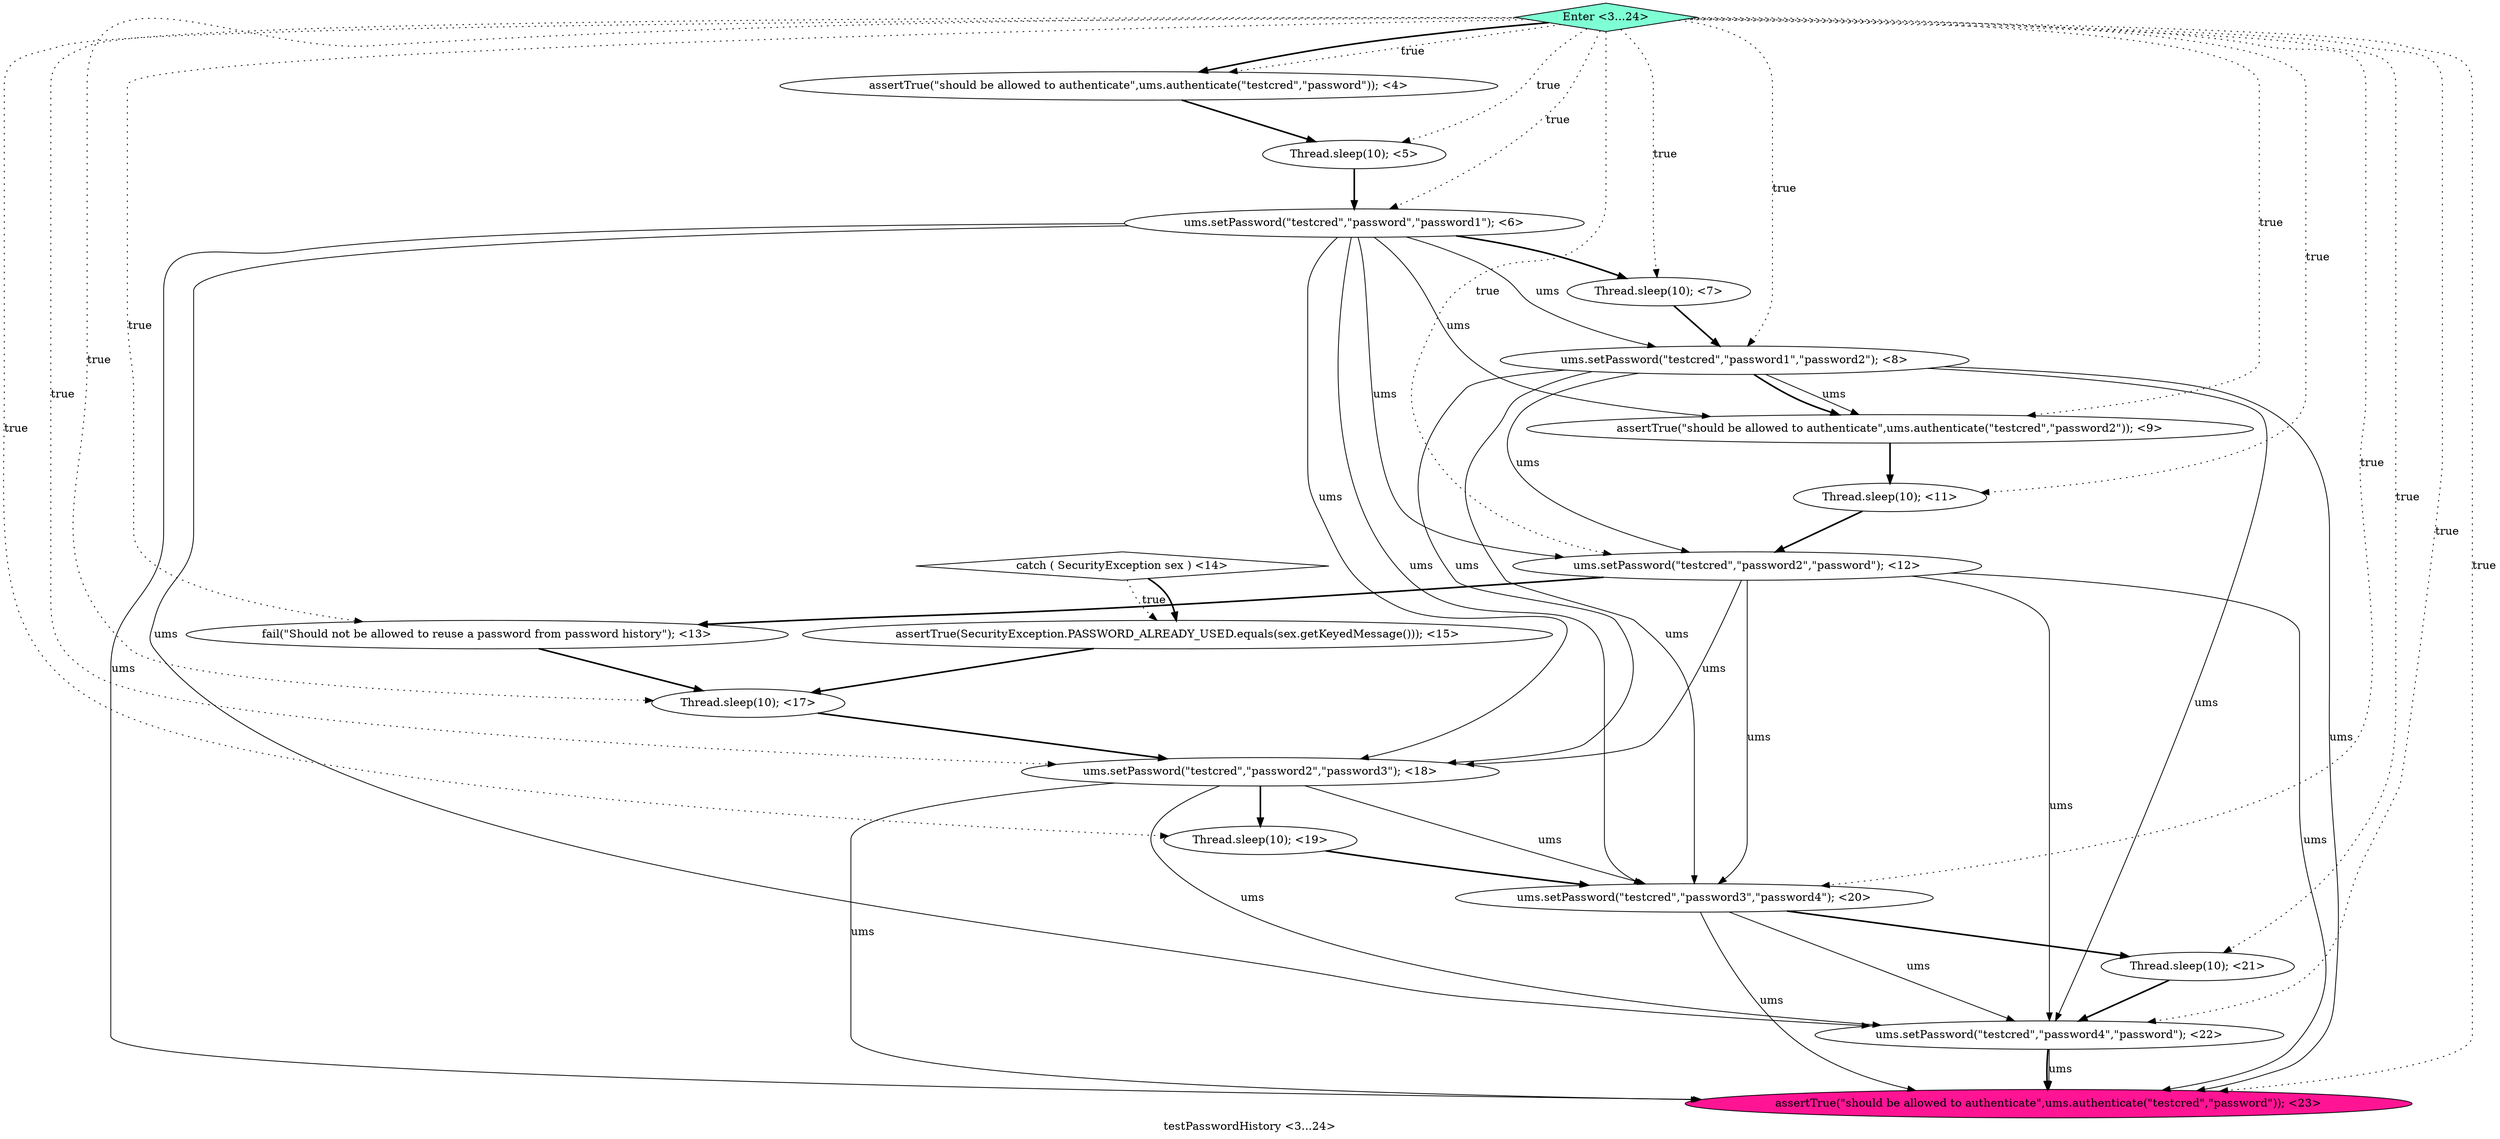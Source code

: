 digraph PDG {
label = "testPasswordHistory <3...24>";
0.13 [style = filled, label = "Thread.sleep(10); <19>", fillcolor = white, shape = ellipse];
0.10 [style = filled, label = "assertTrue(SecurityException.PASSWORD_ALREADY_USED.equals(sex.getKeyedMessage())); <15>", fillcolor = white, shape = ellipse];
0.5 [style = filled, label = "assertTrue(\"should be allowed to authenticate\",ums.authenticate(\"testcred\",\"password2\")); <9>", fillcolor = white, shape = ellipse];
0.9 [style = filled, label = "catch ( SecurityException sex ) <14>", fillcolor = white, shape = diamond];
0.15 [style = filled, label = "Thread.sleep(10); <21>", fillcolor = white, shape = ellipse];
0.14 [style = filled, label = "ums.setPassword(\"testcred\",\"password3\",\"password4\"); <20>", fillcolor = white, shape = ellipse];
0.11 [style = filled, label = "Thread.sleep(10); <17>", fillcolor = white, shape = ellipse];
0.8 [style = filled, label = "fail(\"Should not be allowed to reuse a password from password history\"); <13>", fillcolor = white, shape = ellipse];
0.7 [style = filled, label = "ums.setPassword(\"testcred\",\"password2\",\"password\"); <12>", fillcolor = white, shape = ellipse];
0.1 [style = filled, label = "Thread.sleep(10); <5>", fillcolor = white, shape = ellipse];
0.6 [style = filled, label = "Thread.sleep(10); <11>", fillcolor = white, shape = ellipse];
0.16 [style = filled, label = "ums.setPassword(\"testcred\",\"password4\",\"password\"); <22>", fillcolor = white, shape = ellipse];
0.18 [style = filled, label = "Enter <3...24>", fillcolor = aquamarine, shape = diamond];
0.12 [style = filled, label = "ums.setPassword(\"testcred\",\"password2\",\"password3\"); <18>", fillcolor = white, shape = ellipse];
0.17 [style = filled, label = "assertTrue(\"should be allowed to authenticate\",ums.authenticate(\"testcred\",\"password\")); <23>", fillcolor = deeppink, shape = ellipse];
0.3 [style = filled, label = "Thread.sleep(10); <7>", fillcolor = white, shape = ellipse];
0.0 [style = filled, label = "assertTrue(\"should be allowed to authenticate\",ums.authenticate(\"testcred\",\"password\")); <4>", fillcolor = white, shape = ellipse];
0.2 [style = filled, label = "ums.setPassword(\"testcred\",\"password\",\"password1\"); <6>", fillcolor = white, shape = ellipse];
0.4 [style = filled, label = "ums.setPassword(\"testcred\",\"password1\",\"password2\"); <8>", fillcolor = white, shape = ellipse];
0.0 -> 0.1 [style = bold, label=""];
0.1 -> 0.2 [style = bold, label=""];
0.2 -> 0.3 [style = bold, label=""];
0.2 -> 0.4 [style = solid, label="ums"];
0.2 -> 0.5 [style = solid, label="ums"];
0.2 -> 0.7 [style = solid, label="ums"];
0.2 -> 0.12 [style = solid, label="ums"];
0.2 -> 0.14 [style = solid, label="ums"];
0.2 -> 0.16 [style = solid, label="ums"];
0.2 -> 0.17 [style = solid, label="ums"];
0.3 -> 0.4 [style = bold, label=""];
0.4 -> 0.5 [style = solid, label="ums"];
0.4 -> 0.5 [style = bold, label=""];
0.4 -> 0.7 [style = solid, label="ums"];
0.4 -> 0.12 [style = solid, label="ums"];
0.4 -> 0.14 [style = solid, label="ums"];
0.4 -> 0.16 [style = solid, label="ums"];
0.4 -> 0.17 [style = solid, label="ums"];
0.5 -> 0.6 [style = bold, label=""];
0.6 -> 0.7 [style = bold, label=""];
0.7 -> 0.8 [style = bold, label=""];
0.7 -> 0.12 [style = solid, label="ums"];
0.7 -> 0.14 [style = solid, label="ums"];
0.7 -> 0.16 [style = solid, label="ums"];
0.7 -> 0.17 [style = solid, label="ums"];
0.8 -> 0.11 [style = bold, label=""];
0.9 -> 0.10 [style = dotted, label="true"];
0.9 -> 0.10 [style = bold, label=""];
0.10 -> 0.11 [style = bold, label=""];
0.11 -> 0.12 [style = bold, label=""];
0.12 -> 0.13 [style = bold, label=""];
0.12 -> 0.14 [style = solid, label="ums"];
0.12 -> 0.16 [style = solid, label="ums"];
0.12 -> 0.17 [style = solid, label="ums"];
0.13 -> 0.14 [style = bold, label=""];
0.14 -> 0.15 [style = bold, label=""];
0.14 -> 0.16 [style = solid, label="ums"];
0.14 -> 0.17 [style = solid, label="ums"];
0.15 -> 0.16 [style = bold, label=""];
0.16 -> 0.17 [style = solid, label="ums"];
0.16 -> 0.17 [style = bold, label=""];
0.18 -> 0.0 [style = dotted, label="true"];
0.18 -> 0.0 [style = bold, label=""];
0.18 -> 0.1 [style = dotted, label="true"];
0.18 -> 0.2 [style = dotted, label="true"];
0.18 -> 0.3 [style = dotted, label="true"];
0.18 -> 0.4 [style = dotted, label="true"];
0.18 -> 0.5 [style = dotted, label="true"];
0.18 -> 0.6 [style = dotted, label="true"];
0.18 -> 0.7 [style = dotted, label="true"];
0.18 -> 0.8 [style = dotted, label="true"];
0.18 -> 0.11 [style = dotted, label="true"];
0.18 -> 0.12 [style = dotted, label="true"];
0.18 -> 0.13 [style = dotted, label="true"];
0.18 -> 0.14 [style = dotted, label="true"];
0.18 -> 0.15 [style = dotted, label="true"];
0.18 -> 0.16 [style = dotted, label="true"];
0.18 -> 0.17 [style = dotted, label="true"];
}
